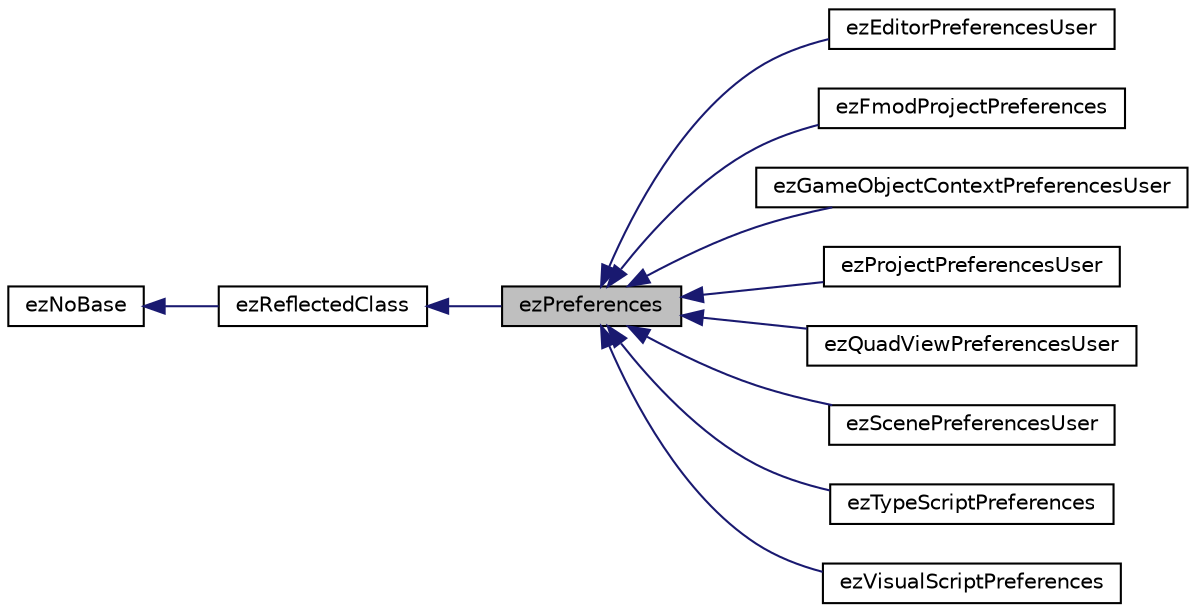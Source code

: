 digraph "ezPreferences"
{
 // LATEX_PDF_SIZE
  edge [fontname="Helvetica",fontsize="10",labelfontname="Helvetica",labelfontsize="10"];
  node [fontname="Helvetica",fontsize="10",shape=record];
  rankdir="LR";
  Node1 [label="ezPreferences",height=0.2,width=0.4,color="black", fillcolor="grey75", style="filled", fontcolor="black",tooltip="Base class for all preferences."];
  Node2 -> Node1 [dir="back",color="midnightblue",fontsize="10",style="solid",fontname="Helvetica"];
  Node2 [label="ezReflectedClass",height=0.2,width=0.4,color="black", fillcolor="white", style="filled",URL="$db/d45/classez_reflected_class.htm",tooltip="All classes that should be dynamically reflectable, need to be derived from this base class."];
  Node3 -> Node2 [dir="back",color="midnightblue",fontsize="10",style="solid",fontname="Helvetica"];
  Node3 [label="ezNoBase",height=0.2,width=0.4,color="black", fillcolor="white", style="filled",URL="$d4/d02/classez_no_base.htm",tooltip="Dummy type to pass to templates and macros that expect a base type for a class that has no base."];
  Node1 -> Node4 [dir="back",color="midnightblue",fontsize="10",style="solid",fontname="Helvetica"];
  Node4 [label="ezEditorPreferencesUser",height=0.2,width=0.4,color="black", fillcolor="white", style="filled",URL="$d6/d7f/classez_editor_preferences_user.htm",tooltip="Stores editor specific preferences for the current user."];
  Node1 -> Node5 [dir="back",color="midnightblue",fontsize="10",style="solid",fontname="Helvetica"];
  Node5 [label="ezFmodProjectPreferences",height=0.2,width=0.4,color="black", fillcolor="white", style="filled",URL="$d6/d53/classez_fmod_project_preferences.htm",tooltip=" "];
  Node1 -> Node6 [dir="back",color="midnightblue",fontsize="10",style="solid",fontname="Helvetica"];
  Node6 [label="ezGameObjectContextPreferencesUser",height=0.2,width=0.4,color="black", fillcolor="white", style="filled",URL="$d5/d51/classez_game_object_context_preferences_user.htm",tooltip=" "];
  Node1 -> Node7 [dir="back",color="midnightblue",fontsize="10",style="solid",fontname="Helvetica"];
  Node7 [label="ezProjectPreferencesUser",height=0.2,width=0.4,color="black", fillcolor="white", style="filled",URL="$dc/d55/classez_project_preferences_user.htm",tooltip="Stores project specific preferences for the current user."];
  Node1 -> Node8 [dir="back",color="midnightblue",fontsize="10",style="solid",fontname="Helvetica"];
  Node8 [label="ezQuadViewPreferencesUser",height=0.2,width=0.4,color="black", fillcolor="white", style="filled",URL="$d4/de0/classez_quad_view_preferences_user.htm",tooltip=" "];
  Node1 -> Node9 [dir="back",color="midnightblue",fontsize="10",style="solid",fontname="Helvetica"];
  Node9 [label="ezScenePreferencesUser",height=0.2,width=0.4,color="black", fillcolor="white", style="filled",URL="$db/dc4/classez_scene_preferences_user.htm",tooltip=" "];
  Node1 -> Node10 [dir="back",color="midnightblue",fontsize="10",style="solid",fontname="Helvetica"];
  Node10 [label="ezTypeScriptPreferences",height=0.2,width=0.4,color="black", fillcolor="white", style="filled",URL="$d6/dbf/classez_type_script_preferences.htm",tooltip=" "];
  Node1 -> Node11 [dir="back",color="midnightblue",fontsize="10",style="solid",fontname="Helvetica"];
  Node11 [label="ezVisualScriptPreferences",height=0.2,width=0.4,color="black", fillcolor="white", style="filled",URL="$dd/df9/classez_visual_script_preferences.htm",tooltip=" "];
}
